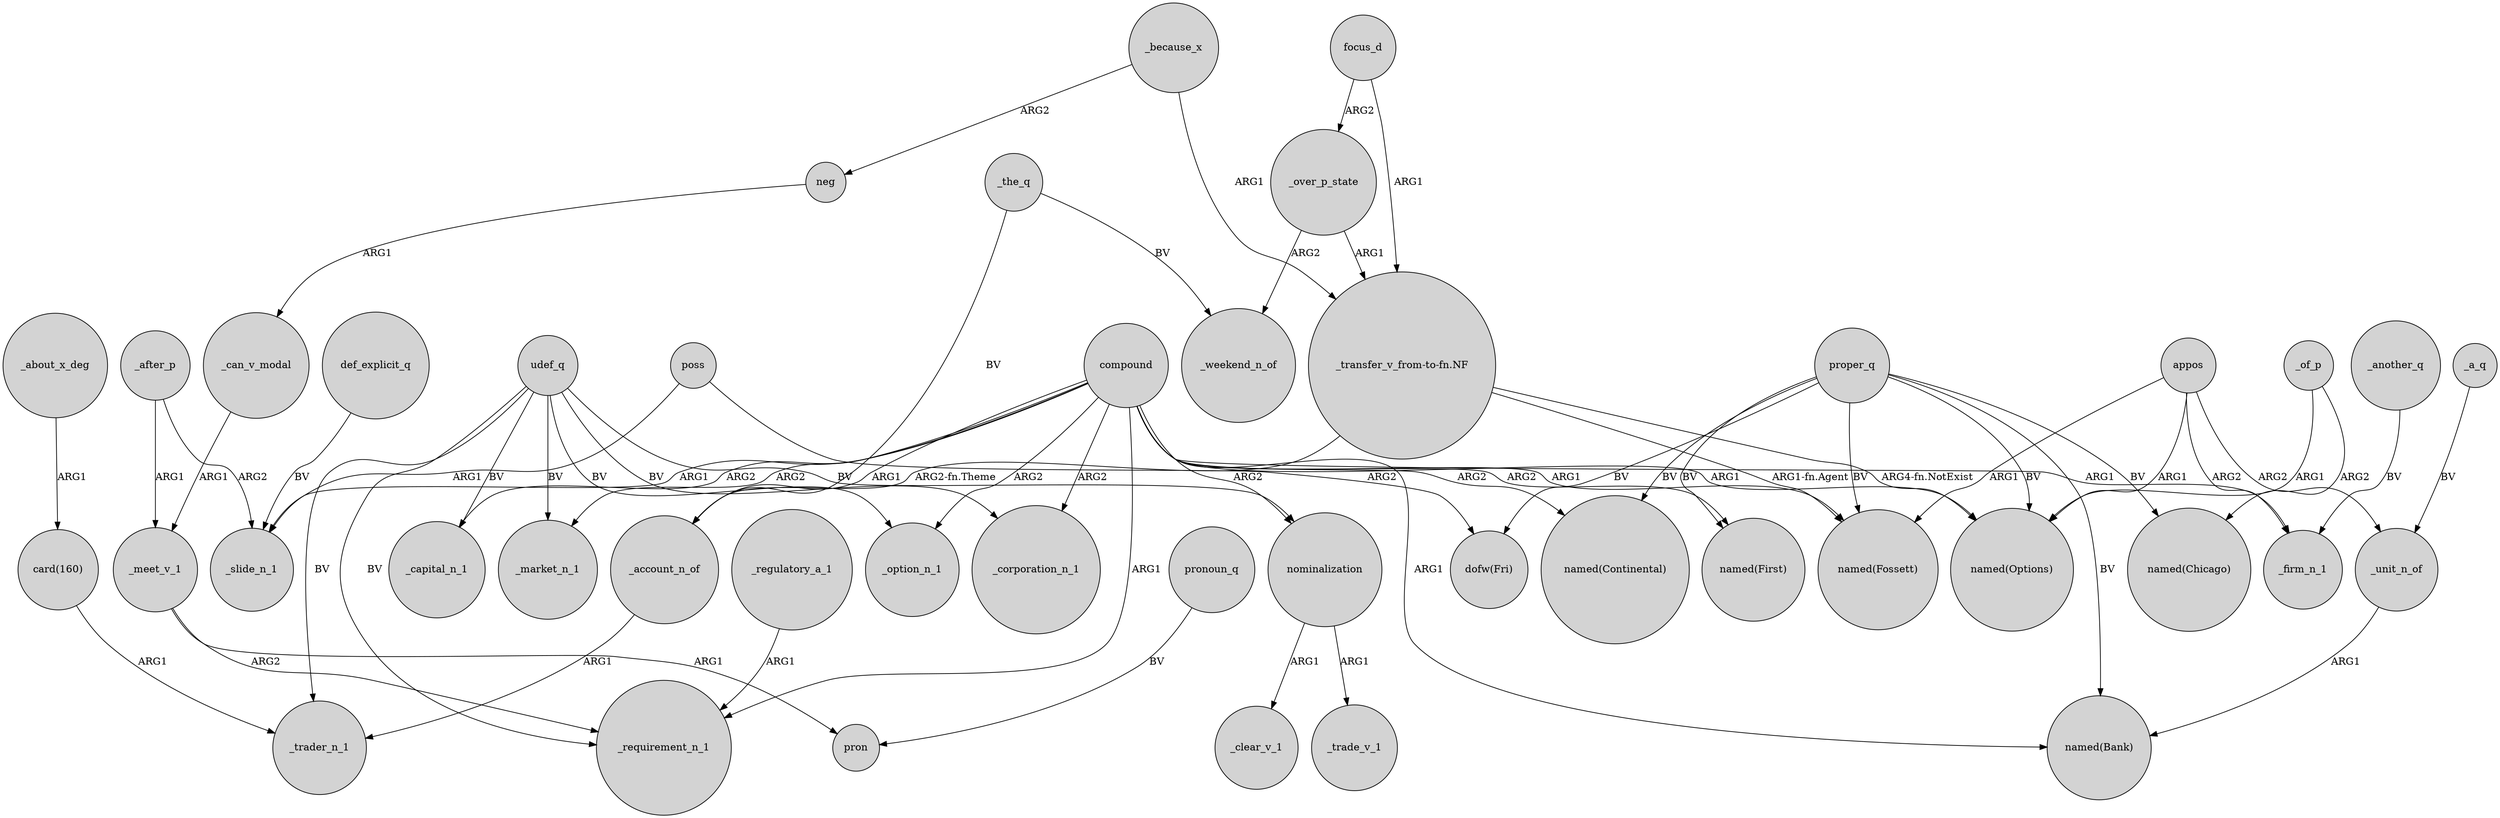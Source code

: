 digraph {
	node [shape=circle style=filled]
	poss -> _slide_n_1 [label=ARG1]
	compound -> _market_n_1 [label=ARG2]
	_another_q -> _firm_n_1 [label=BV]
	_of_p -> "named(Chicago)" [label=ARG2]
	_about_x_deg -> "card(160)" [label=ARG1]
	proper_q -> "dofw(Fri)" [label=BV]
	"card(160)" -> _trader_n_1 [label=ARG1]
	compound -> _capital_n_1 [label=ARG2]
	udef_q -> _requirement_n_1 [label=BV]
	appos -> _firm_n_1 [label=ARG2]
	udef_q -> _option_n_1 [label=BV]
	_the_q -> _account_n_of [label=BV]
	proper_q -> "named(Fossett)" [label=BV]
	udef_q -> _trader_n_1 [label=BV]
	compound -> "named(Continental)" [label=ARG2]
	focus_d -> _over_p_state [label=ARG2]
	compound -> "named(Fossett)" [label=ARG1]
	_meet_v_1 -> _requirement_n_1 [label=ARG2]
	appos -> "named(Options)" [label=ARG1]
	_after_p -> _meet_v_1 [label=ARG1]
	_after_p -> _slide_n_1 [label=ARG2]
	compound -> _corporation_n_1 [label=ARG2]
	_account_n_of -> _trader_n_1 [label=ARG1]
	_because_x -> "_transfer_v_from-to-fn.NF" [label=ARG1]
	proper_q -> "named(First)" [label=BV]
	nominalization -> _clear_v_1 [label=ARG1]
	compound -> nominalization [label=ARG2]
	compound -> "named(First)" [label=ARG2]
	udef_q -> _market_n_1 [label=BV]
	nominalization -> _trade_v_1 [label=ARG1]
	"_transfer_v_from-to-fn.NF" -> "named(Fossett)" [label="ARG1-fn.Agent"]
	compound -> _account_n_of [label=ARG1]
	_because_x -> neg [label=ARG2]
	"_transfer_v_from-to-fn.NF" -> _account_n_of [label="ARG2-fn.Theme"]
	proper_q -> "named(Bank)" [label=BV]
	udef_q -> _corporation_n_1 [label=BV]
	pronoun_q -> pron [label=BV]
	compound -> _option_n_1 [label=ARG2]
	_regulatory_a_1 -> _requirement_n_1 [label=ARG1]
	poss -> "dofw(Fri)" [label=ARG2]
	compound -> _slide_n_1 [label=ARG1]
	_over_p_state -> _weekend_n_of [label=ARG2]
	_a_q -> _unit_n_of [label=BV]
	proper_q -> "named(Continental)" [label=BV]
	_the_q -> _weekend_n_of [label=BV]
	_unit_n_of -> "named(Bank)" [label=ARG1]
	compound -> _firm_n_1 [label=ARG1]
	udef_q -> nominalization [label=BV]
	appos -> "named(Fossett)" [label=ARG1]
	_meet_v_1 -> pron [label=ARG1]
	"_transfer_v_from-to-fn.NF" -> "named(Options)" [label="ARG4-fn.NotExist"]
	compound -> "named(Options)" [label=ARG1]
	focus_d -> "_transfer_v_from-to-fn.NF" [label=ARG1]
	compound -> "named(Bank)" [label=ARG1]
	compound -> _requirement_n_1 [label=ARG1]
	_can_v_modal -> _meet_v_1 [label=ARG1]
	_of_p -> "named(Options)" [label=ARG1]
	proper_q -> "named(Options)" [label=BV]
	def_explicit_q -> _slide_n_1 [label=BV]
	proper_q -> "named(Chicago)" [label=BV]
	neg -> _can_v_modal [label=ARG1]
	appos -> _unit_n_of [label=ARG2]
	udef_q -> _capital_n_1 [label=BV]
	_over_p_state -> "_transfer_v_from-to-fn.NF" [label=ARG1]
}
